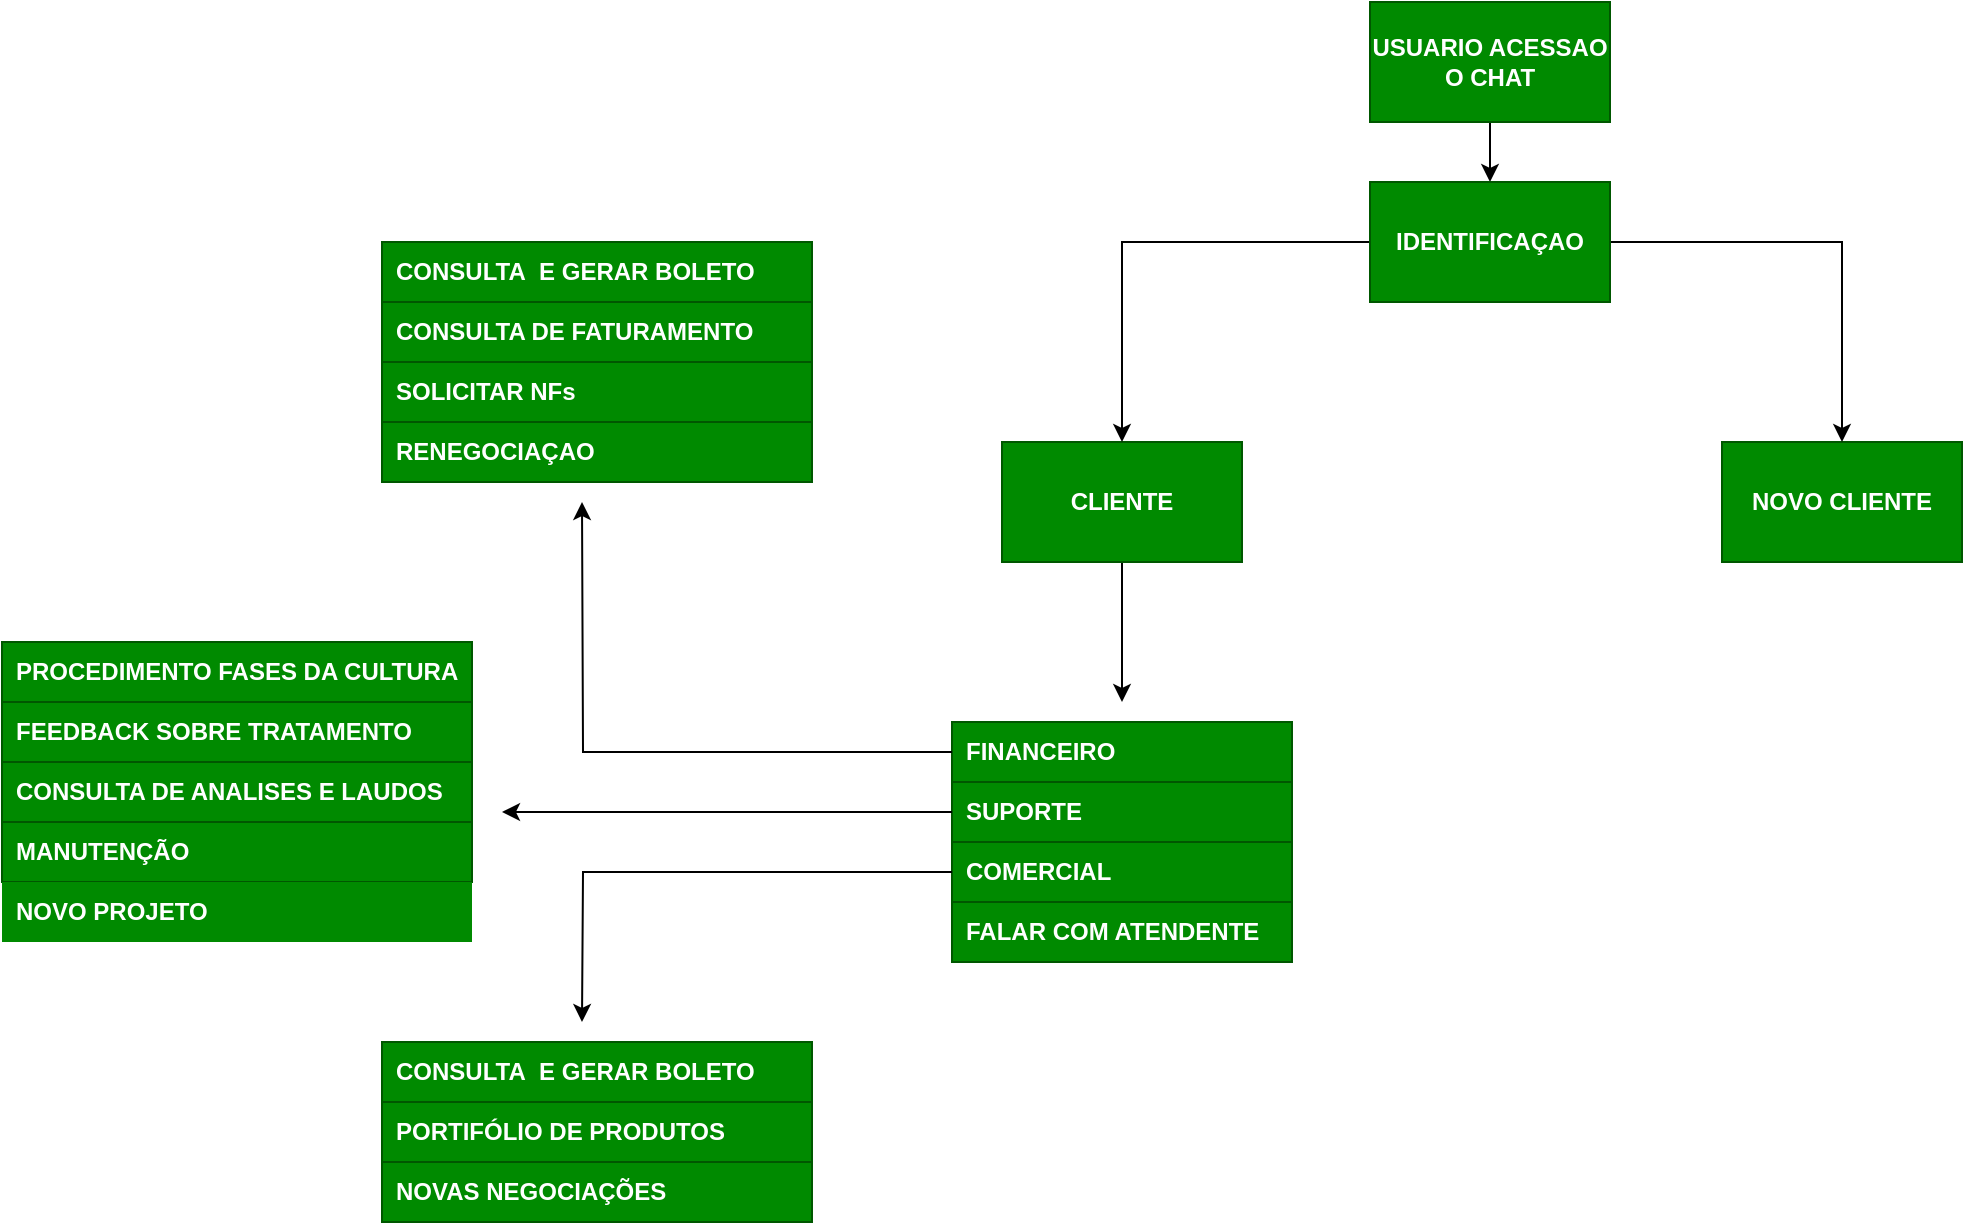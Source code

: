 <mxfile version="24.8.0">
  <diagram name="Página-1" id="OG0YQX7MiFhudg68uAaz">
    <mxGraphModel dx="2207" dy="746" grid="1" gridSize="10" guides="1" tooltips="1" connect="1" arrows="1" fold="1" page="1" pageScale="1" pageWidth="827" pageHeight="1169" math="0" shadow="0">
      <root>
        <mxCell id="0" />
        <mxCell id="1" parent="0" />
        <mxCell id="a1HbDaqU0d2U6ycPriEB-9" style="edgeStyle=orthogonalEdgeStyle;rounded=0;orthogonalLoop=1;jettySize=auto;html=1;entryX=0.5;entryY=0;entryDx=0;entryDy=0;" edge="1" parent="1" source="a1HbDaqU0d2U6ycPriEB-2" target="a1HbDaqU0d2U6ycPriEB-7">
          <mxGeometry relative="1" as="geometry" />
        </mxCell>
        <mxCell id="a1HbDaqU0d2U6ycPriEB-2" value="&lt;b&gt;USUARIO ACESSAO O CHAT&lt;/b&gt;" style="rounded=0;whiteSpace=wrap;html=1;fillColor=#008a00;strokeColor=#005700;fontColor=#ffffff;" vertex="1" parent="1">
          <mxGeometry x="354" width="120" height="60" as="geometry" />
        </mxCell>
        <mxCell id="a1HbDaqU0d2U6ycPriEB-22" style="edgeStyle=orthogonalEdgeStyle;rounded=0;orthogonalLoop=1;jettySize=auto;html=1;exitX=0.5;exitY=1;exitDx=0;exitDy=0;" edge="1" parent="1" source="a1HbDaqU0d2U6ycPriEB-3">
          <mxGeometry relative="1" as="geometry">
            <mxPoint x="230" y="350" as="targetPoint" />
          </mxGeometry>
        </mxCell>
        <mxCell id="a1HbDaqU0d2U6ycPriEB-3" value="&lt;b&gt;CLIENTE&lt;/b&gt;" style="rounded=0;whiteSpace=wrap;html=1;fillColor=#008a00;fontColor=#ffffff;strokeColor=#005700;" vertex="1" parent="1">
          <mxGeometry x="170" y="220" width="120" height="60" as="geometry" />
        </mxCell>
        <mxCell id="a1HbDaqU0d2U6ycPriEB-6" value="NOVO CLIENTE" style="rounded=0;whiteSpace=wrap;html=1;fillColor=#008a00;fontColor=#ffffff;strokeColor=#005700;fontStyle=1" vertex="1" parent="1">
          <mxGeometry x="530" y="220" width="120" height="60" as="geometry" />
        </mxCell>
        <mxCell id="a1HbDaqU0d2U6ycPriEB-10" style="edgeStyle=orthogonalEdgeStyle;rounded=0;orthogonalLoop=1;jettySize=auto;html=1;entryX=0.5;entryY=0;entryDx=0;entryDy=0;" edge="1" parent="1" source="a1HbDaqU0d2U6ycPriEB-7" target="a1HbDaqU0d2U6ycPriEB-3">
          <mxGeometry relative="1" as="geometry" />
        </mxCell>
        <mxCell id="a1HbDaqU0d2U6ycPriEB-11" style="edgeStyle=orthogonalEdgeStyle;rounded=0;orthogonalLoop=1;jettySize=auto;html=1;entryX=0.5;entryY=0;entryDx=0;entryDy=0;" edge="1" parent="1" source="a1HbDaqU0d2U6ycPriEB-7" target="a1HbDaqU0d2U6ycPriEB-6">
          <mxGeometry relative="1" as="geometry" />
        </mxCell>
        <mxCell id="a1HbDaqU0d2U6ycPriEB-7" value="&lt;b&gt;IDENTIFICAÇAO&lt;/b&gt;" style="rounded=0;whiteSpace=wrap;html=1;fillColor=#008a00;fontColor=#ffffff;strokeColor=#005700;" vertex="1" parent="1">
          <mxGeometry x="354" y="90" width="120" height="60" as="geometry" />
        </mxCell>
        <mxCell id="a1HbDaqU0d2U6ycPriEB-12" value="" style="shape=table;startSize=0;container=1;collapsible=0;childLayout=tableLayout;fontSize=11;fillColor=#008a00;strokeColor=#005700;fontColor=#FFFFFF;fontStyle=1" vertex="1" parent="1">
          <mxGeometry x="145" y="360" width="170" height="120" as="geometry" />
        </mxCell>
        <mxCell id="a1HbDaqU0d2U6ycPriEB-13" value="" style="shape=tableRow;horizontal=0;startSize=0;swimlaneHead=0;swimlaneBody=0;strokeColor=inherit;top=0;left=0;bottom=0;right=0;collapsible=0;dropTarget=0;fillColor=none;points=[[0,0.5],[1,0.5]];portConstraint=eastwest;fontSize=16;" vertex="1" parent="a1HbDaqU0d2U6ycPriEB-12">
          <mxGeometry width="170" height="30" as="geometry" />
        </mxCell>
        <mxCell id="a1HbDaqU0d2U6ycPriEB-14" value="FINANCEIRO" style="shape=partialRectangle;html=1;whiteSpace=wrap;connectable=0;strokeColor=inherit;overflow=hidden;fillColor=none;top=0;left=0;bottom=0;right=0;pointerEvents=1;fontSize=12;align=left;spacingLeft=5;fontStyle=1;fontColor=#FFFFFF;" vertex="1" parent="a1HbDaqU0d2U6ycPriEB-13">
          <mxGeometry width="170" height="30" as="geometry">
            <mxRectangle width="170" height="30" as="alternateBounds" />
          </mxGeometry>
        </mxCell>
        <mxCell id="a1HbDaqU0d2U6ycPriEB-15" value="" style="shape=tableRow;horizontal=0;startSize=0;swimlaneHead=0;swimlaneBody=0;strokeColor=inherit;top=0;left=0;bottom=0;right=0;collapsible=0;dropTarget=0;fillColor=none;points=[[0,0.5],[1,0.5]];portConstraint=eastwest;fontSize=16;" vertex="1" parent="a1HbDaqU0d2U6ycPriEB-12">
          <mxGeometry y="30" width="170" height="30" as="geometry" />
        </mxCell>
        <mxCell id="a1HbDaqU0d2U6ycPriEB-16" value="&lt;font color=&quot;#ffffff&quot;&gt;&lt;b&gt;SUPORTE&lt;/b&gt;&lt;/font&gt;" style="shape=partialRectangle;html=1;whiteSpace=wrap;connectable=0;strokeColor=inherit;overflow=hidden;fillColor=none;top=0;left=0;bottom=0;right=0;pointerEvents=1;fontSize=12;align=left;spacingLeft=5;" vertex="1" parent="a1HbDaqU0d2U6ycPriEB-15">
          <mxGeometry width="170" height="30" as="geometry">
            <mxRectangle width="170" height="30" as="alternateBounds" />
          </mxGeometry>
        </mxCell>
        <mxCell id="a1HbDaqU0d2U6ycPriEB-17" value="" style="shape=tableRow;horizontal=0;startSize=0;swimlaneHead=0;swimlaneBody=0;strokeColor=inherit;top=0;left=0;bottom=0;right=0;collapsible=0;dropTarget=0;fillColor=none;points=[[0,0.5],[1,0.5]];portConstraint=eastwest;fontSize=16;" vertex="1" parent="a1HbDaqU0d2U6ycPriEB-12">
          <mxGeometry y="60" width="170" height="30" as="geometry" />
        </mxCell>
        <mxCell id="a1HbDaqU0d2U6ycPriEB-18" value="&lt;b&gt;&lt;font color=&quot;#ffffff&quot;&gt;COMERCIAL&lt;/font&gt;&lt;/b&gt;" style="shape=partialRectangle;html=1;whiteSpace=wrap;connectable=0;strokeColor=inherit;overflow=hidden;fillColor=none;top=0;left=0;bottom=0;right=0;pointerEvents=1;fontSize=12;align=left;spacingLeft=5;" vertex="1" parent="a1HbDaqU0d2U6ycPriEB-17">
          <mxGeometry width="170" height="30" as="geometry">
            <mxRectangle width="170" height="30" as="alternateBounds" />
          </mxGeometry>
        </mxCell>
        <mxCell id="a1HbDaqU0d2U6ycPriEB-19" style="shape=tableRow;horizontal=0;startSize=0;swimlaneHead=0;swimlaneBody=0;strokeColor=inherit;top=0;left=0;bottom=0;right=0;collapsible=0;dropTarget=0;fillColor=none;points=[[0,0.5],[1,0.5]];portConstraint=eastwest;fontSize=16;" vertex="1" parent="a1HbDaqU0d2U6ycPriEB-12">
          <mxGeometry y="90" width="170" height="30" as="geometry" />
        </mxCell>
        <mxCell id="a1HbDaqU0d2U6ycPriEB-20" value="&lt;b&gt;&lt;font color=&quot;#ffffff&quot;&gt;FALAR COM ATENDENTE&lt;/font&gt;&lt;/b&gt;" style="shape=partialRectangle;html=1;whiteSpace=wrap;connectable=0;strokeColor=inherit;overflow=hidden;fillColor=none;top=0;left=0;bottom=0;right=0;pointerEvents=1;fontSize=12;align=left;spacingLeft=5;" vertex="1" parent="a1HbDaqU0d2U6ycPriEB-19">
          <mxGeometry width="170" height="30" as="geometry">
            <mxRectangle width="170" height="30" as="alternateBounds" />
          </mxGeometry>
        </mxCell>
        <mxCell id="a1HbDaqU0d2U6ycPriEB-23" value="" style="shape=table;startSize=0;container=1;collapsible=0;childLayout=tableLayout;fontSize=11;fillColor=#008a00;strokeColor=#005700;fontColor=#ffffff;" vertex="1" parent="1">
          <mxGeometry x="-140" y="120" width="215" height="120" as="geometry" />
        </mxCell>
        <mxCell id="a1HbDaqU0d2U6ycPriEB-24" value="" style="shape=tableRow;horizontal=0;startSize=0;swimlaneHead=0;swimlaneBody=0;strokeColor=inherit;top=0;left=0;bottom=0;right=0;collapsible=0;dropTarget=0;fillColor=none;points=[[0,0.5],[1,0.5]];portConstraint=eastwest;fontSize=16;" vertex="1" parent="a1HbDaqU0d2U6ycPriEB-23">
          <mxGeometry width="215" height="30" as="geometry" />
        </mxCell>
        <mxCell id="a1HbDaqU0d2U6ycPriEB-25" value="&lt;b&gt;&lt;font color=&quot;#ffffff&quot;&gt;CONSULTA&amp;nbsp; E GERAR BOLETO&lt;/font&gt;&lt;/b&gt;" style="shape=partialRectangle;html=1;whiteSpace=wrap;connectable=0;strokeColor=inherit;overflow=hidden;fillColor=none;top=0;left=0;bottom=0;right=0;pointerEvents=1;fontSize=12;align=left;spacingLeft=5;" vertex="1" parent="a1HbDaqU0d2U6ycPriEB-24">
          <mxGeometry width="215" height="30" as="geometry">
            <mxRectangle width="215" height="30" as="alternateBounds" />
          </mxGeometry>
        </mxCell>
        <mxCell id="a1HbDaqU0d2U6ycPriEB-26" value="" style="shape=tableRow;horizontal=0;startSize=0;swimlaneHead=0;swimlaneBody=0;strokeColor=inherit;top=0;left=0;bottom=0;right=0;collapsible=0;dropTarget=0;fillColor=none;points=[[0,0.5],[1,0.5]];portConstraint=eastwest;fontSize=16;" vertex="1" parent="a1HbDaqU0d2U6ycPriEB-23">
          <mxGeometry y="30" width="215" height="30" as="geometry" />
        </mxCell>
        <mxCell id="a1HbDaqU0d2U6ycPriEB-27" value="&lt;b&gt;&lt;font color=&quot;#ffffff&quot;&gt;CONSULTA DE FATURAMENTO&lt;/font&gt;&lt;/b&gt;" style="shape=partialRectangle;html=1;whiteSpace=wrap;connectable=0;strokeColor=inherit;overflow=hidden;fillColor=none;top=0;left=0;bottom=0;right=0;pointerEvents=1;fontSize=12;align=left;spacingLeft=5;" vertex="1" parent="a1HbDaqU0d2U6ycPriEB-26">
          <mxGeometry width="215" height="30" as="geometry">
            <mxRectangle width="215" height="30" as="alternateBounds" />
          </mxGeometry>
        </mxCell>
        <mxCell id="a1HbDaqU0d2U6ycPriEB-28" value="" style="shape=tableRow;horizontal=0;startSize=0;swimlaneHead=0;swimlaneBody=0;strokeColor=inherit;top=0;left=0;bottom=0;right=0;collapsible=0;dropTarget=0;fillColor=none;points=[[0,0.5],[1,0.5]];portConstraint=eastwest;fontSize=16;" vertex="1" parent="a1HbDaqU0d2U6ycPriEB-23">
          <mxGeometry y="60" width="215" height="30" as="geometry" />
        </mxCell>
        <mxCell id="a1HbDaqU0d2U6ycPriEB-29" value="&lt;font color=&quot;#ffffff&quot;&gt;&lt;b&gt;SOLICITAR NFs&lt;/b&gt;&lt;/font&gt;" style="shape=partialRectangle;html=1;whiteSpace=wrap;connectable=0;strokeColor=inherit;overflow=hidden;fillColor=none;top=0;left=0;bottom=0;right=0;pointerEvents=1;fontSize=12;align=left;spacingLeft=5;" vertex="1" parent="a1HbDaqU0d2U6ycPriEB-28">
          <mxGeometry width="215" height="30" as="geometry">
            <mxRectangle width="215" height="30" as="alternateBounds" />
          </mxGeometry>
        </mxCell>
        <mxCell id="a1HbDaqU0d2U6ycPriEB-30" style="shape=tableRow;horizontal=0;startSize=0;swimlaneHead=0;swimlaneBody=0;strokeColor=inherit;top=0;left=0;bottom=0;right=0;collapsible=0;dropTarget=0;fillColor=none;points=[[0,0.5],[1,0.5]];portConstraint=eastwest;fontSize=16;" vertex="1" parent="a1HbDaqU0d2U6ycPriEB-23">
          <mxGeometry y="90" width="215" height="30" as="geometry" />
        </mxCell>
        <mxCell id="a1HbDaqU0d2U6ycPriEB-31" value="&lt;font color=&quot;#ffffff&quot;&gt;&lt;b&gt;RENEGOCIAÇAO&lt;/b&gt;&lt;/font&gt;" style="shape=partialRectangle;html=1;whiteSpace=wrap;connectable=0;strokeColor=inherit;overflow=hidden;fillColor=none;top=0;left=0;bottom=0;right=0;pointerEvents=1;fontSize=12;align=left;spacingLeft=5;" vertex="1" parent="a1HbDaqU0d2U6ycPriEB-30">
          <mxGeometry width="215" height="30" as="geometry">
            <mxRectangle width="215" height="30" as="alternateBounds" />
          </mxGeometry>
        </mxCell>
        <mxCell id="a1HbDaqU0d2U6ycPriEB-32" style="edgeStyle=orthogonalEdgeStyle;rounded=0;orthogonalLoop=1;jettySize=auto;html=1;" edge="1" parent="1" source="a1HbDaqU0d2U6ycPriEB-13">
          <mxGeometry relative="1" as="geometry">
            <mxPoint x="-40" y="250" as="targetPoint" />
          </mxGeometry>
        </mxCell>
        <mxCell id="a1HbDaqU0d2U6ycPriEB-34" value="" style="shape=table;startSize=0;container=1;collapsible=0;childLayout=tableLayout;fontSize=11;fillColor=#008a00;strokeColor=#005700;fontColor=#ffffff;" vertex="1" parent="1">
          <mxGeometry x="-330" y="320" width="235" height="120" as="geometry" />
        </mxCell>
        <mxCell id="a1HbDaqU0d2U6ycPriEB-35" value="" style="shape=tableRow;horizontal=0;startSize=0;swimlaneHead=0;swimlaneBody=0;strokeColor=inherit;top=0;left=0;bottom=0;right=0;collapsible=0;dropTarget=0;fillColor=none;points=[[0,0.5],[1,0.5]];portConstraint=eastwest;fontSize=16;" vertex="1" parent="a1HbDaqU0d2U6ycPriEB-34">
          <mxGeometry width="235" height="30" as="geometry" />
        </mxCell>
        <mxCell id="a1HbDaqU0d2U6ycPriEB-36" value="&lt;b&gt;&lt;font color=&quot;#ffffff&quot;&gt;PROCEDIMENTO FASES DA CULTURA&lt;/font&gt;&lt;/b&gt;" style="shape=partialRectangle;html=1;whiteSpace=wrap;connectable=0;strokeColor=inherit;overflow=hidden;fillColor=none;top=0;left=0;bottom=0;right=0;pointerEvents=1;fontSize=12;align=left;spacingLeft=5;" vertex="1" parent="a1HbDaqU0d2U6ycPriEB-35">
          <mxGeometry width="235" height="30" as="geometry">
            <mxRectangle width="235" height="30" as="alternateBounds" />
          </mxGeometry>
        </mxCell>
        <mxCell id="a1HbDaqU0d2U6ycPriEB-37" value="" style="shape=tableRow;horizontal=0;startSize=0;swimlaneHead=0;swimlaneBody=0;strokeColor=inherit;top=0;left=0;bottom=0;right=0;collapsible=0;dropTarget=0;fillColor=none;points=[[0,0.5],[1,0.5]];portConstraint=eastwest;fontSize=16;" vertex="1" parent="a1HbDaqU0d2U6ycPriEB-34">
          <mxGeometry y="30" width="235" height="30" as="geometry" />
        </mxCell>
        <mxCell id="a1HbDaqU0d2U6ycPriEB-38" value="&lt;b&gt;&lt;font color=&quot;#ffffff&quot;&gt;FEEDBACK SOBRE TRATAMENTO&lt;/font&gt;&lt;/b&gt;" style="shape=partialRectangle;html=1;whiteSpace=wrap;connectable=0;strokeColor=inherit;overflow=hidden;fillColor=none;top=0;left=0;bottom=0;right=0;pointerEvents=1;fontSize=12;align=left;spacingLeft=5;" vertex="1" parent="a1HbDaqU0d2U6ycPriEB-37">
          <mxGeometry width="235" height="30" as="geometry">
            <mxRectangle width="235" height="30" as="alternateBounds" />
          </mxGeometry>
        </mxCell>
        <mxCell id="a1HbDaqU0d2U6ycPriEB-39" value="" style="shape=tableRow;horizontal=0;startSize=0;swimlaneHead=0;swimlaneBody=0;strokeColor=inherit;top=0;left=0;bottom=0;right=0;collapsible=0;dropTarget=0;fillColor=none;points=[[0,0.5],[1,0.5]];portConstraint=eastwest;fontSize=16;" vertex="1" parent="a1HbDaqU0d2U6ycPriEB-34">
          <mxGeometry y="60" width="235" height="30" as="geometry" />
        </mxCell>
        <mxCell id="a1HbDaqU0d2U6ycPriEB-40" value="&lt;font color=&quot;#ffffff&quot;&gt;&lt;b&gt;CONSULTA DE ANALISES E LAUDOS&lt;/b&gt;&lt;/font&gt;" style="shape=partialRectangle;html=1;whiteSpace=wrap;connectable=0;strokeColor=inherit;overflow=hidden;fillColor=none;top=0;left=0;bottom=0;right=0;pointerEvents=1;fontSize=12;align=left;spacingLeft=5;" vertex="1" parent="a1HbDaqU0d2U6ycPriEB-39">
          <mxGeometry width="235" height="30" as="geometry">
            <mxRectangle width="235" height="30" as="alternateBounds" />
          </mxGeometry>
        </mxCell>
        <mxCell id="a1HbDaqU0d2U6ycPriEB-41" style="shape=tableRow;horizontal=0;startSize=0;swimlaneHead=0;swimlaneBody=0;strokeColor=inherit;top=0;left=0;bottom=0;right=0;collapsible=0;dropTarget=0;fillColor=none;points=[[0,0.5],[1,0.5]];portConstraint=eastwest;fontSize=16;" vertex="1" parent="a1HbDaqU0d2U6ycPriEB-34">
          <mxGeometry y="90" width="235" height="30" as="geometry" />
        </mxCell>
        <mxCell id="a1HbDaqU0d2U6ycPriEB-42" value="&lt;font color=&quot;#ffffff&quot;&gt;&lt;b&gt;MANUTENÇÃO&lt;/b&gt;&lt;/font&gt;" style="shape=partialRectangle;html=1;whiteSpace=wrap;connectable=0;strokeColor=inherit;overflow=hidden;fillColor=none;top=0;left=0;bottom=0;right=0;pointerEvents=1;fontSize=12;align=left;spacingLeft=5;" vertex="1" parent="a1HbDaqU0d2U6ycPriEB-41">
          <mxGeometry width="235" height="30" as="geometry">
            <mxRectangle width="235" height="30" as="alternateBounds" />
          </mxGeometry>
        </mxCell>
        <mxCell id="a1HbDaqU0d2U6ycPriEB-43" value="&lt;font color=&quot;#ffffff&quot;&gt;&lt;b&gt;NOVO PROJETO&lt;/b&gt;&lt;/font&gt;" style="shape=partialRectangle;html=1;whiteSpace=wrap;connectable=0;strokeColor=#005700;overflow=hidden;fillColor=#008a00;top=0;left=0;bottom=0;right=0;pointerEvents=1;fontSize=12;align=left;spacingLeft=5;fontColor=#ffffff;" vertex="1" parent="1">
          <mxGeometry x="-330" y="440" width="235" height="30" as="geometry">
            <mxRectangle width="235" height="30" as="alternateBounds" />
          </mxGeometry>
        </mxCell>
        <mxCell id="a1HbDaqU0d2U6ycPriEB-44" style="edgeStyle=orthogonalEdgeStyle;rounded=0;orthogonalLoop=1;jettySize=auto;html=1;" edge="1" parent="1" source="a1HbDaqU0d2U6ycPriEB-15">
          <mxGeometry relative="1" as="geometry">
            <mxPoint x="-80" y="405" as="targetPoint" />
          </mxGeometry>
        </mxCell>
        <mxCell id="a1HbDaqU0d2U6ycPriEB-45" value="" style="shape=table;startSize=0;container=1;collapsible=0;childLayout=tableLayout;fontSize=11;fillColor=#008a00;strokeColor=#005700;fontColor=#ffffff;" vertex="1" parent="1">
          <mxGeometry x="-140" y="520" width="215" height="90" as="geometry" />
        </mxCell>
        <mxCell id="a1HbDaqU0d2U6ycPriEB-46" value="" style="shape=tableRow;horizontal=0;startSize=0;swimlaneHead=0;swimlaneBody=0;strokeColor=inherit;top=0;left=0;bottom=0;right=0;collapsible=0;dropTarget=0;fillColor=none;points=[[0,0.5],[1,0.5]];portConstraint=eastwest;fontSize=16;" vertex="1" parent="a1HbDaqU0d2U6ycPriEB-45">
          <mxGeometry width="215" height="30" as="geometry" />
        </mxCell>
        <mxCell id="a1HbDaqU0d2U6ycPriEB-47" value="&lt;b&gt;&lt;font color=&quot;#ffffff&quot;&gt;CONSULTA&amp;nbsp; E GERAR BOLETO&lt;/font&gt;&lt;/b&gt;" style="shape=partialRectangle;html=1;whiteSpace=wrap;connectable=0;strokeColor=inherit;overflow=hidden;fillColor=none;top=0;left=0;bottom=0;right=0;pointerEvents=1;fontSize=12;align=left;spacingLeft=5;" vertex="1" parent="a1HbDaqU0d2U6ycPriEB-46">
          <mxGeometry width="215" height="30" as="geometry">
            <mxRectangle width="215" height="30" as="alternateBounds" />
          </mxGeometry>
        </mxCell>
        <mxCell id="a1HbDaqU0d2U6ycPriEB-48" value="" style="shape=tableRow;horizontal=0;startSize=0;swimlaneHead=0;swimlaneBody=0;strokeColor=inherit;top=0;left=0;bottom=0;right=0;collapsible=0;dropTarget=0;fillColor=none;points=[[0,0.5],[1,0.5]];portConstraint=eastwest;fontSize=16;" vertex="1" parent="a1HbDaqU0d2U6ycPriEB-45">
          <mxGeometry y="30" width="215" height="30" as="geometry" />
        </mxCell>
        <mxCell id="a1HbDaqU0d2U6ycPriEB-49" value="&lt;b&gt;&lt;font color=&quot;#ffffff&quot;&gt;PORTIFÓLIO DE PRODUTOS&lt;/font&gt;&lt;/b&gt;" style="shape=partialRectangle;html=1;whiteSpace=wrap;connectable=0;strokeColor=inherit;overflow=hidden;fillColor=none;top=0;left=0;bottom=0;right=0;pointerEvents=1;fontSize=12;align=left;spacingLeft=5;" vertex="1" parent="a1HbDaqU0d2U6ycPriEB-48">
          <mxGeometry width="215" height="30" as="geometry">
            <mxRectangle width="215" height="30" as="alternateBounds" />
          </mxGeometry>
        </mxCell>
        <mxCell id="a1HbDaqU0d2U6ycPriEB-50" value="" style="shape=tableRow;horizontal=0;startSize=0;swimlaneHead=0;swimlaneBody=0;strokeColor=inherit;top=0;left=0;bottom=0;right=0;collapsible=0;dropTarget=0;fillColor=none;points=[[0,0.5],[1,0.5]];portConstraint=eastwest;fontSize=16;" vertex="1" parent="a1HbDaqU0d2U6ycPriEB-45">
          <mxGeometry y="60" width="215" height="30" as="geometry" />
        </mxCell>
        <mxCell id="a1HbDaqU0d2U6ycPriEB-51" value="&lt;font color=&quot;#ffffff&quot;&gt;&lt;b&gt;NOVAS NEGOCIAÇÕES&lt;/b&gt;&lt;/font&gt;" style="shape=partialRectangle;html=1;whiteSpace=wrap;connectable=0;strokeColor=inherit;overflow=hidden;fillColor=none;top=0;left=0;bottom=0;right=0;pointerEvents=1;fontSize=12;align=left;spacingLeft=5;" vertex="1" parent="a1HbDaqU0d2U6ycPriEB-50">
          <mxGeometry width="215" height="30" as="geometry">
            <mxRectangle width="215" height="30" as="alternateBounds" />
          </mxGeometry>
        </mxCell>
        <mxCell id="a1HbDaqU0d2U6ycPriEB-54" style="edgeStyle=orthogonalEdgeStyle;rounded=0;orthogonalLoop=1;jettySize=auto;html=1;" edge="1" parent="1" source="a1HbDaqU0d2U6ycPriEB-17">
          <mxGeometry relative="1" as="geometry">
            <mxPoint x="-40" y="510" as="targetPoint" />
          </mxGeometry>
        </mxCell>
      </root>
    </mxGraphModel>
  </diagram>
</mxfile>
